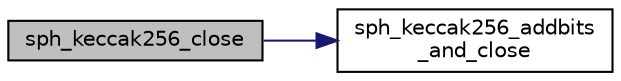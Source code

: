 digraph "sph_keccak256_close"
{
 // LATEX_PDF_SIZE
  edge [fontname="Helvetica",fontsize="10",labelfontname="Helvetica",labelfontsize="10"];
  node [fontname="Helvetica",fontsize="10",shape=record];
  rankdir="LR";
  Node7 [label="sph_keccak256_close",height=0.2,width=0.4,color="black", fillcolor="grey75", style="filled", fontcolor="black",tooltip=" "];
  Node7 -> Node8 [color="midnightblue",fontsize="10",style="solid"];
  Node8 [label="sph_keccak256_addbits\l_and_close",height=0.2,width=0.4,color="black", fillcolor="white", style="filled",URL="$sph__keccak_8h.html#a93b2f9fbeeb740ac13387185764fa674",tooltip=" "];
}
